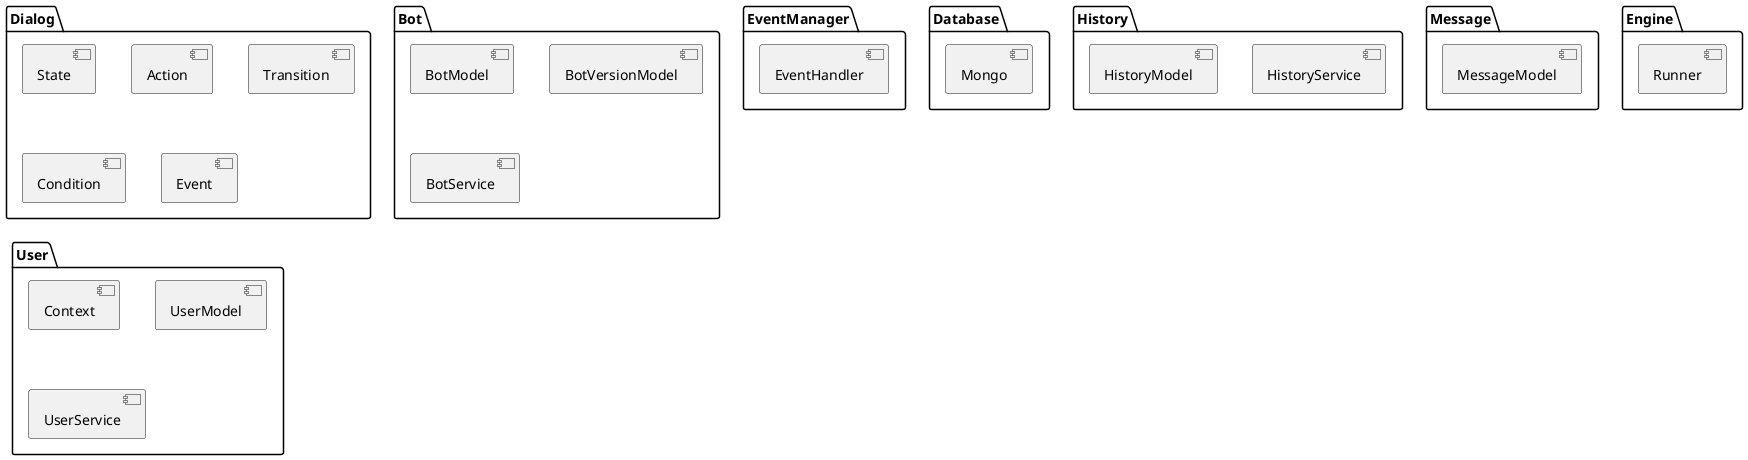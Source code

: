@startuml
package "EventManager" {
  [EventHandler]
}

package "Database" {
  [Mongo]
}

package "History" {
  [HistoryService]
  [HistoryModel]
}

package "Message" {
  [MessageModel]
}

package "Dialog" {
  [State]
  [Action]
  [Transition]
  [Condition]
  [Event]
}

package "Bot" {
  [BotModel]
  [BotVersionModel]
  [BotService]
}

package "User" {
  [Context]
  [State]
  [UserModel]
  [UserService]
}

package "Engine" {
  [Runner]
}

@enduml
